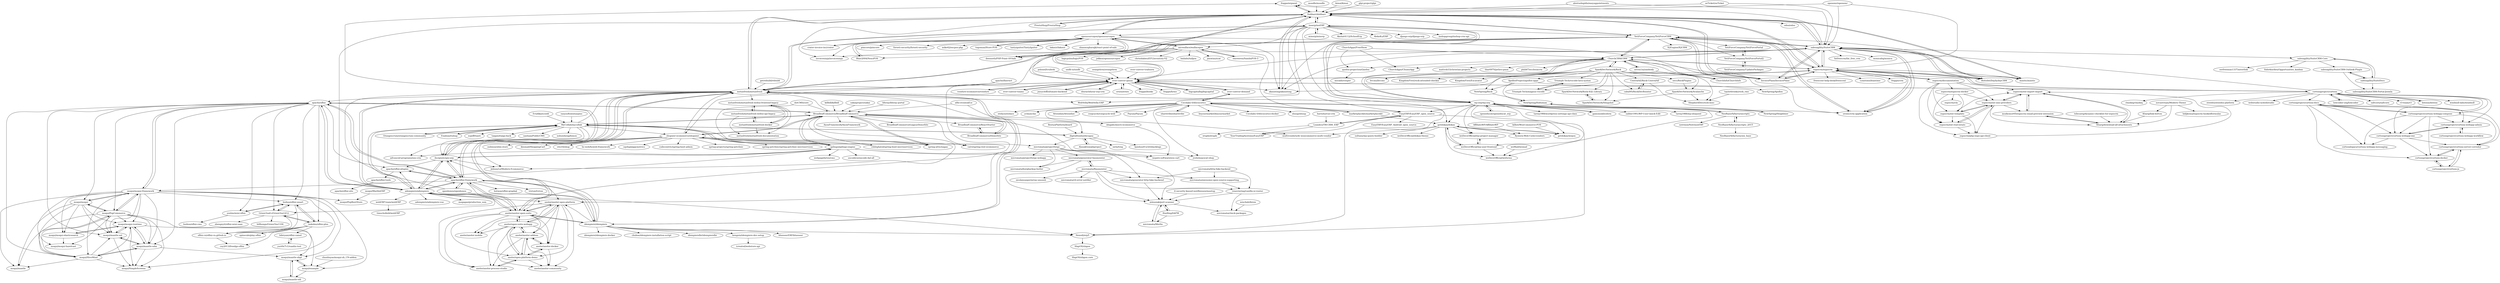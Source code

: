 digraph G {
"frappe/erpnext" -> "Dolibarr/dolibarr" ["e"=1]
"salesagility/SuiteCRM" -> "espocrm/espocrm"
"salesagility/SuiteCRM" -> "Dolibarr/dolibarr"
"salesagility/SuiteCRM" -> "YetiForceCompany/YetiForceCRM"
"salesagility/SuiteCRM" -> "Bottelet/DaybydayCRM" ["e"=1]
"salesagility/SuiteCRM" -> "mautic/mautic" ["e"=1]
"salesagility/SuiteCRM" -> "akaunting/akaunting" ["e"=1]
"salesagility/SuiteCRM" -> "frappe/erpnext" ["e"=1]
"salesagility/SuiteCRM" -> "salesagility/SuiteCRM-Core"
"salesagility/SuiteCRM" -> "fatfreecrm/fat_free_crm" ["e"=1]
"salesagility/SuiteCRM" -> "invoiceninja/invoiceninja" ["e"=1]
"salesagility/SuiteCRM" -> "oroinc/crm-application" ["e"=1]
"salesagility/SuiteCRM" -> "monicahq/monica" ["e"=1]
"salesagility/SuiteCRM" -> "InvoicePlane/InvoicePlane" ["e"=1]
"salesagility/SuiteCRM" -> "ever-co/ever-gauzy"
"salesagility/SuiteCRM" -> "ChurchCRM/CRM"
"easysoft/zentaopms" -> "MyCollab/mycollab" ["e"=1]
"vendure-ecommerce/vendure" -> "ever-co/ever-gauzy" ["e"=1]
"Dolibarr/dolibarr" -> "akaunting/akaunting" ["e"=1]
"Dolibarr/dolibarr" -> "salesagility/SuiteCRM"
"Dolibarr/dolibarr" -> "frappe/erpnext" ["e"=1]
"Dolibarr/dolibarr" -> "metasfresh/metasfresh"
"Dolibarr/dolibarr" -> "YetiForceCompany/YetiForceCRM"
"Dolibarr/dolibarr" -> "espocrm/espocrm"
"Dolibarr/dolibarr" -> "invoiceninja/invoiceninja" ["e"=1]
"Dolibarr/dolibarr" -> "crater-invoice-inc/crater" ["e"=1]
"Dolibarr/dolibarr" -> "InvoicePlane/InvoicePlane" ["e"=1]
"Dolibarr/dolibarr" -> "mautic/mautic" ["e"=1]
"Dolibarr/dolibarr" -> "opensourcepos/opensourcepos"
"Dolibarr/dolibarr" -> "odoo/odoo" ["e"=1]
"Dolibarr/dolibarr" -> "ever-co/ever-gauzy"
"Dolibarr/dolibarr" -> "PrestaShop/PrestaShop" ["e"=1]
"Dolibarr/dolibarr" -> "inoerp/inoERP"
"cortezaproject/corteza" -> "cortezaproject/corteza-docs"
"cortezaproject/corteza" -> "ever-co/ever-gauzy"
"cortezaproject/corteza" -> "cortezaproject/corteza-webapp-compose"
"cortezaproject/corteza" -> "lowcoder-org/lowcoder" ["e"=1]
"cortezaproject/corteza" -> "espocrm/espocrm"
"cortezaproject/corteza" -> "saltcorn/saltcorn" ["e"=1]
"cortezaproject/corteza" -> "r3-team/r3" ["e"=1]
"cortezaproject/corteza" -> "dotenx/dotenx" ["e"=1]
"cortezaproject/corteza" -> "cortezaproject/corteza-webapp-admin"
"cortezaproject/corteza" -> "cortezaproject/corteza-webapp-one"
"cortezaproject/corteza" -> "windmill-labs/windmill" ["e"=1]
"cortezaproject/corteza" -> "salesagility/SuiteCRM"
"cortezaproject/corteza" -> "chaskiq/chaskiq" ["e"=1]
"cortezaproject/corteza" -> "steedos/steedos-platform" ["e"=1]
"cortezaproject/corteza" -> "webstudio-is/webstudio" ["e"=1]
"mautic/mautic" -> "salesagility/SuiteCRM" ["e"=1]
"mautic/mautic" -> "Dolibarr/dolibarr" ["e"=1]
"ever-co/ever-gauzy" -> "ever-co/ever-demand" ["e"=1]
"ever-co/ever-gauzy" -> "ever-co/ever-teams" ["e"=1]
"ever-co/ever-gauzy" -> "metasfresh/metasfresh"
"ever-co/ever-gauzy" -> "juicycleff/ultimate-backend" ["e"=1]
"ever-co/ever-gauzy" -> "idurar/idurar-erp-crm" ["e"=1]
"ever-co/ever-gauzy" -> "YetiForceCompany/YetiForceCRM"
"ever-co/ever-gauzy" -> "akaunting/akaunting" ["e"=1]
"ever-co/ever-gauzy" -> "erxes/erxes" ["e"=1]
"ever-co/ever-gauzy" -> "cortezaproject/corteza"
"ever-co/ever-gauzy" -> "vendure-ecommerce/vendure" ["e"=1]
"ever-co/ever-gauzy" -> "Dolibarr/dolibarr"
"ever-co/ever-gauzy" -> "frappe/books" ["e"=1]
"ever-co/ever-gauzy" -> "frappe/hrms" ["e"=1]
"ever-co/ever-gauzy" -> "bigcapitalhq/bigcapital" ["e"=1]
"ever-co/ever-gauzy" -> "espocrm/espocrm"
"opensourcepos/opensourcepos" -> "micwallace/wallacepos"
"opensourcepos/opensourcepos" -> "Blair2004/NexoPOS" ["e"=1]
"opensourcepos/opensourcepos" -> "tngoman/Store-POS" ["e"=1]
"opensourcepos/opensourcepos" -> "akaunting/akaunting" ["e"=1]
"opensourcepos/opensourcepos" -> "deenseth/PHP-Point-Of-Sale" ["e"=1]
"opensourcepos/opensourcepos" -> "Dolibarr/dolibarr"
"opensourcepos/opensourcepos" -> "tastyigniter/TastyIgniter" ["e"=1]
"opensourcepos/opensourcepos" -> "lakasir/lakasir" ["e"=1]
"opensourcepos/opensourcepos" -> "shanmugharajk/react-point-of-sale" ["e"=1]
"opensourcepos/opensourcepos" -> "InvoicePlane/InvoicePlane" ["e"=1]
"opensourcepos/opensourcepos" -> "pimcore/pimcore" ["e"=1]
"opensourcepos/opensourcepos" -> "invoiceninja/invoiceninja" ["e"=1]
"opensourcepos/opensourcepos" -> "crater-invoice-inc/crater" ["e"=1]
"opensourcepos/opensourcepos" -> "forseti-security/forseti-security" ["e"=1]
"opensourcepos/opensourcepos" -> "mike42/escpos-php" ["e"=1]
"Triumph-Tech/vscode-lava-syntax" -> "Triumph-Tech/magnus-vscode"
"SparkDevNetwork/Rock" -> "SparkDevNetwork/Rock-SQL-Library"
"SparkDevNetwork/Rock" -> "SparkDevNetwork/Slingshot"
"SparkDevNetwork/Rock" -> "NewSpring/Rock"
"SparkDevNetwork/Rock" -> "CentralAZ/Rock-CentralAZ"
"SparkDevNetwork/Rock" -> "SparkDevNetwork/Avalanche"
"SparkDevNetwork/Rock" -> "cabal95/RockDevBooster"
"SparkDevNetwork/Rock" -> "secc/RockPlugins"
"SparkDevNetwork/Rock" -> "ShepherdDev/rock-misc"
"SparkDevNetwork/Rock" -> "ChurchCRM/CRM"
"SparkDevNetwork/Rock" -> "KingdomFirst/Excavator"
"SparkDevNetwork/Rock" -> "bvcms/bvcms"
"SparkDevNetwork/Rock" -> "KingdomFirst/rock-attended-checkin"
"SparkDevNetwork/Rock" -> "Triumph-Tech/magnus-vscode"
"SparkDevNetwork/Rock" -> "Triumph-Tech/vscode-lava-syntax"
"SparkDevNetwork/Rock" -> "ApollosProject/apollos-apps"
"osTicket/osTicket" -> "salesagility/SuiteCRM" ["e"=1]
"osTicket/osTicket" -> "Dolibarr/dolibarr" ["e"=1]
"marketplacekit/marketplacekit" -> "Cocolabs-SAS/cocorico" ["e"=1]
"marketplacekit/marketplacekit" -> "getdokan/dokan" ["e"=1]
"oroinc/crm-application" -> "espocrm/espocrm" ["e"=1]
"oroinc/crm-application" -> "YetiForceCompany/YetiForceCRM" ["e"=1]
"oroinc/crm-application" -> "salesagility/SuiteCRM" ["e"=1]
"ever-co/ever-demand" -> "ever-co/ever-gauzy" ["e"=1]
"ever-co/ever-demand" -> "Cocolabs-SAS/cocorico" ["e"=1]
"Nexedi/erp5" -> "SlapOS/slapos"
"inoerp/inoERP" -> "wp-erp/wp-erp"
"inoerp/inoERP" -> "mixerp/mixerp" ["e"=1]
"inoerp/inoERP" -> "EasyERP/EasyERP_open_source"
"inoerp/inoERP" -> "Dolibarr/dolibarr"
"inoerp/inoERP" -> "metasfresh/metasfresh"
"inoerp/inoERP" -> "Nexedi/erp5"
"inoerp/inoERP" -> "WebVella/WebVella-ERP" ["e"=1]
"inoerp/inoERP" -> "micwallace/wallacepos"
"inoerp/inoERP" -> "Akshat4112/SchoolErp" ["e"=1]
"inoerp/inoERP" -> "deenseth/PHP-Point-Of-Sale" ["e"=1]
"inoerp/inoERP" -> "AleksKu/ERP"
"inoerp/inoERP" -> "django-erp/django-erp" ["e"=1]
"inoerp/inoERP" -> "YetiForceCompany/YetiForceCRM"
"inoerp/inoERP" -> "opensourcepos/opensourcepos"
"inoerp/inoERP" -> "inshopgroup/inshop-crm-api" ["e"=1]
"MyCollab/mycollab" -> "Orangescrum/orangescrum-community" ["e"=1]
"MyCollab/mycollab" -> "qalingo/qalingo-engine"
"MyCollab/mycollab" -> "digitalfondue/lavagna"
"MyCollab/mycollab" -> "Enalean/tuleap" ["e"=1]
"MyCollab/mycollab" -> "BroadleafCommerce/BroadleafCommerce"
"MyCollab/mycollab" -> "micromata/projectforge"
"MyCollab/mycollab" -> "metasfresh/metasfresh"
"MyCollab/mycollab" -> "xujeff/tianti" ["e"=1]
"MyCollab/mycollab" -> "taigaio/taiga-back" ["e"=1]
"MyCollab/mycollab" -> "adempiere/adempiere"
"MyCollab/mycollab" -> "shopizer-ecommerce/shopizer"
"MyCollab/mycollab" -> "ilscipio/scipio-erp"
"MyCollab/mycollab" -> "sanluan/PublicCMS" ["e"=1]
"MyCollab/mycollab" -> "xuhuisheng/lemon" ["e"=1]
"MyCollab/mycollab" -> "advanced-programs/sns-crm"
"getrebuild/rebuild" -> "metasfresh/metasfresh" ["e"=1]
"ever-co/ever-traduora" -> "ever-co/ever-gauzy" ["e"=1]
"kilbot/WooCommerce-POS" -> "getdokan/wepos" ["e"=1]
"lfuelling/lrkFM" -> "mlesniak/port-scanner"
"lfuelling/lrkFM" -> "micromata/Merlin"
"idempiere/idempiere" -> "adempiere/adempiere"
"idempiere/idempiere" -> "metasfresh/metasfresh"
"idempiere/idempiere" -> "apache/ofbiz-framework"
"idempiere/idempiere" -> "Nexedi/erp5"
"idempiere/idempiere" -> "idempiere/idempiere-docker"
"idempiere/idempiere" -> "hengsin/idempiere-dev-setup"
"idempiere/idempiere" -> "axelor/axelor-open-suite"
"idempiere/idempiere" -> "chuboe/idempiere-installation-script"
"idempiere/idempiere" -> "idempierelbr/idempierelbr"
"idempiere/idempiere" -> "axelor/axelor-open-platform"
"idempiere/idempiere" -> "ilscipio/scipio-erp"
"idempiere/idempiere" -> "blueseerERP/blueseer"
"mixerp/mixerp" -> "inoerp/inoERP" ["e"=1]
"Alanaktion/phproject" -> "digitalfondue/lavagna" ["e"=1]
"axelor/axelor-addons" -> "axelor/axelor-docker"
"axelor/axelor-addons" -> "axelor/axelor-process-studio"
"axelor/axelor-addons" -> "axelor/open-platform-demo"
"axelor/axelor-addons" -> "axelor/axelor-community"
"axelor/axelor-addons" -> "axelor/open-suite-webapp"
"micromata/awesome-open-source-supporting" -> "reneviering/vanilla-ui-router"
"webERP-team/webERP" -> "timschofield/webERP"
"seven1m/onebody" -> "ChurchCRM/CRM" ["e"=1]
"seven1m/onebody" -> "ChurchInfo/ChurchInfo" ["e"=1]
"getdokan/wepos" -> "getdokan/dokan"
"cortezaproject/corteza-server-corredor" -> "cortezaproject/corteza-docker"
"cortezaproject/corteza-server-corredor" -> "cortezaproject/corteza-js"
"cortezaproject/corteza-docs" -> "cortezaproject/corteza-webapp-one"
"cortezaproject/corteza-docs" -> "cortezaproject/corteza-webapp-compose"
"cortezaproject/corteza-docs" -> "cortezaproject/corteza-webapp-admin"
"cortezaproject/corteza-docs" -> "cortezalegacy/corteza-webapp-messaging"
"cortezaproject/corteza-docs" -> "cortezaproject/corteza-server-corredor"
"cortezaproject/corteza-docs" -> "cortezaproject/corteza-docker"
"BroadleafCommerce/ReactStarter" -> "BroadleafCommerce/DemoSite"
"cortezaproject/corteza-webapp-compose" -> "cortezaproject/corteza-docker"
"cortezaproject/corteza-webapp-compose" -> "cortezaproject/corteza-webapp-one"
"cortezaproject/corteza-webapp-compose" -> "cortezaproject/corteza-docs"
"cortezaproject/corteza-webapp-compose" -> "cortezaproject/corteza-webapp-admin"
"cortezaproject/corteza-webapp-compose" -> "cortezalegacy/corteza-webapp-messaging"
"cortezaproject/corteza-webapp-compose" -> "cortezaproject/corteza-server-corredor"
"AffiliateWP/AffiliateWP" -> "Rymera-Web-Co/wcvendors" ["e"=1]
"ApollosProject/apollos-apps" -> "NewSpring/Holtzman"
"ApollosProject/apollos-apps" -> "NewSpring/Rock"
"ApollosProject/apollos-apps" -> "NewSpring/Apollos"
"salesagility/SuiteCRM-Outlook-Plugin" -> "salesagility/SuiteCRM-Portal-Joomla"
"salesagility/SuiteCRM-Outlook-Plugin" -> "salesagility/SuiteDocs"
"salesagility/SuiteDocs" -> "salesagility/SuiteCRM-Core"
"salesagility/SuiteDocs" -> "salesagility/SuiteCRM-Portal-Joomla"
"salesagility/SuiteDocs" -> "salesagility/SuiteCRM-Outlook-Plugin"
"quelea-projection/Quelea" -> "micahlt/vesper" ["e"=1]
"moqui/moqui" -> "moqui/mantle"
"moqui/moqui" -> "moqui/PopCommerce"
"moqui/moqui" -> "moqui/moqui-runtime"
"moqui/moqui" -> "moqui/HiveMind"
"moqui/moqui" -> "moqui/mantle-usl"
"moqui/moqui" -> "moqui/moqui-elasticsearch"
"moqui/moqui" -> "moqui/moqui-framework"
"secc/RockPlugins" -> "SparkDevNetwork/Avalanche"
"mlesniak/port-scanner" -> "micromata/Merlin"
"mlesniak/port-scanner" -> "micromata/check-packages"
"mlesniak/port-scanner" -> "lfuelling/lrkFM"
"SlapOS/slapos" -> "SlapOS/slapos.core"
"axelor/axelor-docker" -> "axelor/axelor-addons"
"axelor/axelor-docker" -> "axelor/open-platform-demo"
"axelor/axelor-docker" -> "axelor/axelor-community"
"yeshm/mini-ofbiz" -> "huihoo/ofbiz-cms"
"yeshm/mini-ofbiz" -> "huihoo/ofbiz-smart"
"weMail/wemail" -> "weDevsOfficial/weforms"
"mischah/ibrew" -> "micromata/check-packages"
"SparkDevNetwork/Avalanche" -> "ShepherdDev/rock-misc"
"SparkDevNetwork/Avalanche" -> "SparkDevNetwork/Slingshot"
"cabal95/RockDevBooster" -> "CentralAZ/Rock-CentralAZ"
"cortezaproject/corteza-webapp-one" -> "cortezalegacy/corteza-webapp-messaging"
"cortezaproject/corteza-webapp-one" -> "cortezaproject/corteza-docker"
"cortezaproject/corteza-webapp-one" -> "cortezaproject/corteza-webapp-admin"
"cortezaproject/corteza-webapp-one" -> "cortezaproject/corteza-server-corredor"
"micromata/Merlin" -> "mlesniak/port-scanner"
"cortezaproject/corteza-webapp-admin" -> "cortezaproject/corteza-webapp-workflow"
"cortezaproject/corteza-webapp-admin" -> "cortezaproject/corteza-webapp-one"
"polonel/trudesk" -> "ever-co/ever-gauzy" ["e"=1]
"alfio-event/alf.io" -> "BroadleafCommerce/BroadleafCommerce" ["e"=1]
"alfio-event/alf.io" -> "digitalfondue/lavagna" ["e"=1]
"Blair2004/NexoPOS" -> "opensourcepos/opensourcepos" ["e"=1]
"juicycleff/ultimate-backend" -> "ever-co/ever-gauzy" ["e"=1]
"espocrm/espocrm" -> "salesagility/SuiteCRM"
"espocrm/espocrm" -> "espocrm/documentation"
"espocrm/espocrm" -> "YetiForceCompany/YetiForceCRM"
"espocrm/espocrm" -> "Dolibarr/dolibarr"
"espocrm/espocrm" -> "oroinc/crm-application" ["e"=1]
"espocrm/espocrm" -> "Bottelet/DaybydayCRM" ["e"=1]
"espocrm/espocrm" -> "mautic/mautic" ["e"=1]
"espocrm/espocrm" -> "ever-co/ever-gauzy"
"espocrm/espocrm" -> "ChurchCRM/CRM"
"espocrm/espocrm" -> "akaunting/akaunting" ["e"=1]
"espocrm/espocrm" -> "cortezaproject/corteza"
"espocrm/espocrm" -> "InvoicePlane/InvoicePlane" ["e"=1]
"espocrm/espocrm" -> "Leantime/leantime" ["e"=1]
"espocrm/espocrm" -> "frappe/crm" ["e"=1]
"espocrm/espocrm" -> "freescout-help-desk/freescout" ["e"=1]
"axelor/axelor-open-suite" -> "axelor/axelor-open-platform"
"axelor/axelor-open-suite" -> "axelor/open-suite-webapp"
"axelor/axelor-open-suite" -> "axelor/open-platform-demo"
"axelor/axelor-open-suite" -> "metasfresh/metasfresh"
"axelor/axelor-open-suite" -> "axelor/axelor-addons"
"axelor/axelor-open-suite" -> "adempiere/adempiere"
"axelor/axelor-open-suite" -> "axelor/axelor-docker"
"axelor/axelor-open-suite" -> "apache/ofbiz-framework"
"axelor/axelor-open-suite" -> "axelor/axelor-process-studio"
"axelor/axelor-open-suite" -> "idempiere/idempiere"
"axelor/axelor-open-suite" -> "axelor/axelor-mobile"
"alextselegidis/easyappointments" -> "Dolibarr/dolibarr" ["e"=1]
"alextselegidis/easyappointments" -> "salesagility/SuiteCRM" ["e"=1]
"digitalfondue/lavagna" -> "MyCollab/mycollab"
"digitalfondue/lavagna" -> "Alanaktion/phproject" ["e"=1]
"digitalfondue/lavagna" -> "nirix/traq"
"digitalfondue/lavagna" -> "micromata/projectforge"
"digitalfondue/lavagna" -> "kaishuu0123/rebacklogs"
"BroadleafCommerce/BroadleafCommerce" -> "shopizer-ecommerce/shopizer"
"BroadleafCommerce/BroadleafCommerce" -> "BroadleafCommerce/DemoSite"
"BroadleafCommerce/BroadleafCommerce" -> "BroadleafCommerce/LegacyDemoSite"
"BroadleafCommerce/BroadleafCommerce" -> "qalingo/qalingo-engine"
"BroadleafCommerce/BroadleafCommerce" -> "spring-attic/sagan" ["e"=1]
"BroadleafCommerce/BroadleafCommerce" -> "idugalic/micro-ecommerce" ["e"=1]
"BroadleafCommerce/BroadleafCommerce" -> "apache/ofbiz"
"BroadleafCommerce/BroadleafCommerce" -> "BroadleafCommerce/ReactStarter"
"BroadleafCommerce/BroadleafCommerce" -> "JohnnyLe/Modern-Ecommerce" ["e"=1]
"BroadleafCommerce/BroadleafCommerce" -> "MyCollab/mycollab"
"BroadleafCommerce/BroadleafCommerce" -> "vatri/spring-rest-ecommerce" ["e"=1]
"BroadleafCommerce/BroadleafCommerce" -> "rohitghatol/spring-boot-microservices" ["e"=1]
"BroadleafCommerce/BroadleafCommerce" -> "inspire-software/yes-cart"
"BroadleafCommerce/BroadleafCommerce" -> "metasfresh/metasfresh"
"BroadleafCommerce/BroadleafCommerce" -> "AxonFramework/AxonFramework" ["e"=1]
"InvoicePlane/InvoicePlane" -> "Dolibarr/dolibarr" ["e"=1]
"InvoicePlane/InvoicePlane" -> "salesagility/SuiteCRM" ["e"=1]
"InvoicePlane/InvoicePlane" -> "espocrm/espocrm" ["e"=1]
"InvoicePlane/InvoicePlane" -> "YetiForceCompany/YetiForceCRM" ["e"=1]
"sakaiproject/sakai" -> "BroadleafCommerce/BroadleafCommerce" ["e"=1]
"adempiere/adempiere" -> "metasfresh/metasfresh"
"adempiere/adempiere" -> "idempiere/idempiere"
"adempiere/adempiere" -> "apache/ofbiz-framework"
"adempiere/adempiere" -> "apache/ofbiz"
"adempiere/adempiere" -> "axelor/axelor-open-suite"
"adempiere/adempiere" -> "adempiere/adempiere-vue"
"adempiere/adempiere" -> "ilscipio/scipio-erp"
"adempiere/adempiere" -> "axelor/axelor-open-platform"
"adempiere/adempiere" -> "Dolibarr/dolibarr"
"adempiere/adempiere" -> "qalingo/qalingo-engine"
"adempiere/adempiere" -> "apache/ofbiz-plugins"
"adempiere/adempiere" -> "megagao/production_ssm" ["e"=1]
"adempiere/adempiere" -> "MyCollab/mycollab"
"adempiere/adempiere" -> "webERP-team/webERP"
"adempiere/adempiere" -> "Nexedi/erp5"
"Orangescrum/orangescrum-community" -> "MyCollab/mycollab" ["e"=1]
"tngoman/Store-POS" -> "opensourcepos/opensourcepos" ["e"=1]
"apache/ofbiz" -> "apache/ofbiz-framework"
"apache/ofbiz" -> "moqui/moqui-framework"
"apache/ofbiz" -> "GreenTeaEc/GreenTea1412"
"apache/ofbiz" -> "apache/ofbiz-plugins"
"apache/ofbiz" -> "adempiere/adempiere"
"apache/ofbiz" -> "bobolau/ofbiz-plus"
"apache/ofbiz" -> "moqui/moqui"
"apache/ofbiz" -> "huihoo/ofbiz-smart"
"apache/ofbiz" -> "ilscipio/scipio-erp"
"apache/ofbiz" -> "BroadleafCommerce/BroadleafCommerce"
"apache/ofbiz" -> "yeshm/mini-ofbiz"
"apache/ofbiz" -> "moqui/PopCommerce"
"apache/ofbiz" -> "moqui/mantle-usl"
"apache/ofbiz" -> "moqui/HiveMind"
"apache/ofbiz" -> "moqui/mantle-udm"
"emreeren/SambaPOS-3" -> "micwallace/wallacepos" ["e"=1]
"espocrm/espocrm-docker" -> "espocrm/ext-real-estate"
"espocrm/espocrm-docker" -> "espocrm/cla"
"espocrm/espocrm-docker" -> "espocrm/ext-sms-providers"
"espocrm/espocrm-docker" -> "espocrm/ext-template"
"espocrm/ext-real-estate" -> "espocrm/ext-sms-providers"
"espocrm/ext-real-estate" -> "espocrm/php-espo-api-client"
"espocrm/ext-template" -> "espocrm/ext-sms-providers"
"espocrm/ext-template" -> "espocrm/ext-export-import"
"espocrm/ext-template" -> "espocrm/php-espo-api-client"
"espocrm/ext-template" -> "espocrm/ext-real-estate"
"moqui/PopCommerce" -> "moqui/HiveMind"
"moqui/PopCommerce" -> "moqui/moqui-runtime"
"moqui/PopCommerce" -> "moqui/SimpleScreens"
"moqui/PopCommerce" -> "moqui/mantle-usl"
"moqui/PopCommerce" -> "moqui/mantle-udm"
"moqui/PopCommerce" -> "moqui/mantle"
"moqui/PopCommerce" -> "moqui/moqui"
"moqui/PopCommerce" -> "moqui/mantle-ubpl"
"moqui/PopCommerce" -> "moqui/moqui-hazelcast"
"moqui/PopCommerce" -> "moqui/moqui-framework"
"YetiForceCompany/YetiForceCRM" -> "salesagility/SuiteCRM"
"YetiForceCompany/YetiForceCRM" -> "espocrm/espocrm"
"YetiForceCompany/YetiForceCRM" -> "Dolibarr/dolibarr"
"YetiForceCompany/YetiForceCRM" -> "Bottelet/DaybydayCRM" ["e"=1]
"YetiForceCompany/YetiForceCRM" -> "ever-co/ever-gauzy"
"YetiForceCompany/YetiForceCRM" -> "metasfresh/metasfresh"
"YetiForceCompany/YetiForceCRM" -> "oroinc/crm-application" ["e"=1]
"YetiForceCompany/YetiForceCRM" -> "YetiForceCompany/YetiForcePortal"
"YetiForceCompany/YetiForceCRM" -> "YetiForceCompany/YetiForcePortal2"
"YetiForceCompany/YetiForceCRM" -> "InvoicePlane/InvoicePlane" ["e"=1]
"YetiForceCompany/YetiForceCRM" -> "akaunting/akaunting" ["e"=1]
"YetiForceCompany/YetiForceCRM" -> "wp-erp/wp-erp"
"YetiForceCompany/YetiForceCRM" -> "ChurchCRM/CRM"
"YetiForceCompany/YetiForceCRM" -> "X2Engine/X2CRM" ["e"=1]
"YetiForceCompany/YetiForceCRM" -> "axelor/axelor-open-suite"
"wp-erp/wp-erp" -> "weDevsOfficial/wp-project-manager"
"wp-erp/wp-erp" -> "inoerp/inoERP"
"wp-erp/wp-erp" -> "openeducat/openeducat_erp" ["e"=1]
"wp-erp/wp-erp" -> "getdokan/dokan"
"wp-erp/wp-erp" -> "sabbir1991/WP-User-Quick-Edit"
"wp-erp/wp-erp" -> "weDevsOfficial/weforms"
"wp-erp/wp-erp" -> "getdokan/wepos"
"wp-erp/wp-erp" -> "weDevsOfficial/wp-user-frontend"
"wp-erp/wp-erp" -> "tareq1988/wordpress-settings-api-class" ["e"=1]
"wp-erp/wp-erp" -> "gamonoid/icehrm" ["e"=1]
"wp-erp/wp-erp" -> "NeoRazorX/facturascripts"
"wp-erp/wp-erp" -> "metasfresh/metasfresh"
"wp-erp/wp-erp" -> "tareq1988/wp-eloquent" ["e"=1]
"wp-erp/wp-erp" -> "ChurchCRM/CRM"
"wp-erp/wp-erp" -> "EasyERP/EasyERP_open_source"
"axelor/open-suite-webapp" -> "axelor/axelor-open-platform"
"axelor/open-suite-webapp" -> "axelor/open-platform-demo"
"axelor/open-suite-webapp" -> "axelor/axelor-addons"
"axelor/open-suite-webapp" -> "axelor/axelor-open-suite"
"axelor/open-suite-webapp" -> "axelor/axelor-docker"
"axelor/open-suite-webapp" -> "axelor/axelor-process-studio"
"axelor/open-suite-webapp" -> "axelor/axelor-mobile"
"axelor/open-suite-webapp" -> "axelor/axelor-community"
"micromata/generator-baumeister" -> "micromata/Baumeister"
"micromata/generator-baumeister" -> "mlesniak/port-scanner"
"micromata/generator-baumeister" -> "micromata/borgbackup-butler"
"NeoRazorX/facturascripts_2015" -> "NeoRazorX/facturascripts"
"NeoRazorX/facturascripts_2015" -> "NeoRazorX/facturacion_base"
"micromata/Baumeister" -> "micromata/generator-baumeister"
"micromata/Baumeister" -> "reneviering/vanilla-ui-router"
"micromata/Baumeister" -> "micromata/cli-error-notifier"
"micromata/Baumeister" -> "micromata/awesome-open-source-supporting"
"micromata/Baumeister" -> "nicolaisueper/array-smoosh"
"micromata/Baumeister" -> "micromata/generator-http-fake-backend"
"micromata/Baumeister" -> "mlesniak/port-scanner"
"YetiForceCompany/UpdatePackages" -> "YetiForceCompany/YetiForcePortal2"
"apache/ofbiz-tools" -> "apache/ofbiz-site"
"YetiForceCompany/YetiForcePortal" -> "YetiForceCompany/YetiForcePortal2"
"cortezaproject/corteza-docker" -> "cortezaproject/corteza-server-corredor"
"cortezaproject/corteza-docker" -> "cortezaproject/corteza-js"
"SparkDevNetwork/Rock-SQL-Library" -> "SparkDevNetwork/Slingshot"
"telecastg/dynamic-checklist-for-espocrm" -> "Kharg/download-all-attachments"
"hengsin/idempiere-dev-setup" -> "icreated/webstore-api"
"cortezaproject/corteza-js" -> "cortezaproject/corteza-server-corredor"
"cortezaproject/corteza-js" -> "cortezaproject/corteza-docker"
"idurar/idurar-erp-crm" -> "ever-co/ever-gauzy" ["e"=1]
"liferay/liferay-portal" -> "BroadleafCommerce/BroadleafCommerce" ["e"=1]
"dotCMS/core" -> "BroadleafCommerce/BroadleafCommerce" ["e"=1]
"dotCMS/core" -> "qalingo/qalingo-engine" ["e"=1]
"glpi-project/glpi" -> "Dolibarr/dolibarr" ["e"=1]
"RestyaPlatform/board" -> "digitalfondue/lavagna" ["e"=1]
"ChurchCRM/CRM" -> "ChurchInfo/ChurchInfo"
"ChurchCRM/CRM" -> "SparkDevNetwork/Rock"
"ChurchCRM/CRM" -> "phili67/ecclesiacrm"
"ChurchCRM/CRM" -> "seven1m/onebody" ["e"=1]
"ChurchCRM/CRM" -> "espocrm/espocrm"
"ChurchCRM/CRM" -> "ChurchApps/ChumsApp"
"ChurchCRM/CRM" -> "wp-erp/wp-erp"
"ChurchCRM/CRM" -> "salesagility/SuiteCRM"
"ChurchCRM/CRM" -> "quelea-projection/Quelea"
"ChurchCRM/CRM" -> "YetiForceCompany/YetiForceCRM"
"ChurchCRM/CRM" -> "mattrob33/christian-projects" ["e"=1]
"ChurchCRM/CRM" -> "Bottelet/DaybydayCRM" ["e"=1]
"ChurchCRM/CRM" -> "bvcms/bvcms"
"ChurchCRM/CRM" -> "tbar0970/jethro-pmm"
"ChurchCRM/CRM" -> "oroinc/crm-application" ["e"=1]
"micwallace/wallacepos" -> "opensourcepos/opensourcepos"
"micwallace/wallacepos" -> "emreeren/SambaPOS-3" ["e"=1]
"micwallace/wallacepos" -> "logicpulse/logicPOS" ["e"=1]
"micwallace/wallacepos" -> "jekkos/opensourcepos"
"micwallace/wallacepos" -> "chrisidakwo/EFLInventory-V2" ["e"=1]
"micwallace/wallacepos" -> "bailabs/tailpos" ["e"=1]
"micwallace/wallacepos" -> "deenseth/PHP-Point-Of-Sale" ["e"=1]
"micwallace/wallacepos" -> "Blair2004/NexoPOS" ["e"=1]
"micwallace/wallacepos" -> "jimwins/scat"
"micwallace/wallacepos" -> "EasyERP/EasyERP_open_source"
"espocrm/documentation" -> "espocrm/ext-template"
"espocrm/documentation" -> "espocrm/espocrm-docker"
"espocrm/documentation" -> "espocrm/ext-export-import"
"espocrm/documentation" -> "espocrm/ext-real-estate"
"espocrm/documentation" -> "espocrm/ext-sms-providers"
"espocrm/documentation" -> "espocrm/espocrm"
"espocrm/documentation" -> "espocrm/php-espo-api-client"
"GreenTeaEc/GreenTea1412" -> "bobolau/ofbiz-plus"
"GreenTeaEc/GreenTea1412" -> "zhengxyit/ofbiz-mini-saas" ["e"=1]
"GreenTeaEc/GreenTea1412" -> "ofbiz-cn/ofbiz-cn.github.io"
"GreenTeaEc/GreenTea1412" -> "billhongs/GreenTea1104"
"GreenTeaEc/GreenTea1412" -> "huihoo/ofbiz-smart"
"ChurchApps/FreeShow" -> "ChurchApps/ChumsApp" ["e"=1]
"ChurchApps/FreeShow" -> "quelea-projection/Quelea" ["e"=1]
"ChurchApps/FreeShow" -> "ChurchCRM/CRM" ["e"=1]
"salesagility/SuiteCRM-Core" -> "salesagility/SuiteDocs"
"salesagility/SuiteCRM-Core" -> "salesagility/SuiteCRM-Outlook-Plugin"
"salesagility/SuiteCRM-Core" -> "SidorkinAlex/Opportunities_kanban"
"salesagility/SuiteCRM-Core" -> "serfreeman1337/asterlink"
"YetiForceCompany/YetiForcePortal2" -> "YetiForceCompany/YetiForcePortal"
"YetiForceCompany/YetiForcePortal2" -> "YetiForceCompany/UpdatePackages"
"weDevsOfficial/wp-user-frontend" -> "weDevsOfficial/weforms"
"weDevsOfficial/wp-user-frontend" -> "weDevsOfficial/wp-project-manager"
"weDevsOfficial/wp-user-frontend" -> "getdokan/dokan"
"huihoo/ofbiz-smart" -> "bobolau/ofbiz-plus"
"huihoo/ofbiz-smart" -> "yeshm/mini-ofbiz"
"huihoo/ofbiz-smart" -> "ofbiz-cn/ofbiz-cn.github.io"
"huihoo/ofbiz-smart" -> "GreenTeaEc/GreenTea1412"
"NewSpring/Holtzman" -> "NewSpring/Heighliner"
"ofbiz-cn/ofbiz-cn.github.io" -> "csy2013/freedgo-ofbiz"
"yuri0x7c1/vaadin-test" -> "bibryam/ofbiz-camel"
"moqui/MarbleERP" -> "moqui/PopRestStore"
"cortezaproject/corteza-webapp-workflow" -> "cortezaproject/corteza-webapp-admin"
"Enalean/tuleap" -> "MyCollab/mycollab" ["e"=1]
"sharetribe/sharetribe" -> "Cocolabs-SAS/cocorico" ["e"=1]
"metasfresh/metasfresh" -> "adempiere/adempiere"
"metasfresh/metasfresh" -> "axelor/axelor-open-suite"
"metasfresh/metasfresh" -> "idempiere/idempiere"
"metasfresh/metasfresh" -> "apache/ofbiz-framework"
"metasfresh/metasfresh" -> "ever-co/ever-gauzy"
"metasfresh/metasfresh" -> "ilscipio/scipio-erp"
"metasfresh/metasfresh" -> "Dolibarr/dolibarr"
"metasfresh/metasfresh" -> "axelor/axelor-open-platform"
"metasfresh/metasfresh" -> "YetiForceCompany/YetiForceCRM"
"metasfresh/metasfresh" -> "inoerp/inoERP"
"metasfresh/metasfresh" -> "WebVella/WebVella-ERP" ["e"=1]
"metasfresh/metasfresh" -> "frappe/erpnext" ["e"=1]
"metasfresh/metasfresh" -> "metasfresh/metasfresh-webui-frontend-legacy"
"metasfresh/metasfresh" -> "apache/ofbiz"
"metasfresh/metasfresh" -> "wp-erp/wp-erp"
"bigcapitalhq/bigcapital" -> "ever-co/ever-gauzy" ["e"=1]
"moodle/moodle" -> "Dolibarr/dolibarr" ["e"=1]
"apache/fineract" -> "metasfresh/metasfresh" ["e"=1]
"apache/fineract" -> "shopizer-ecommerce/shopizer" ["e"=1]
"Bottelet/DaybydayCRM" -> "salesagility/SuiteCRM" ["e"=1]
"dotenx/dotenx" -> "cortezaproject/corteza" ["e"=1]
"espocrm/ext-sms-providers" -> "espocrm/ext-export-import"
"espocrm/ext-sms-providers" -> "espocrm/ext-real-estate"
"espocrm/ext-sms-providers" -> "espocrm/ext-template"
"espocrm/ext-sms-providers" -> "mozkomor05/espocrm-email-preview-extension"
"espocrm/ext-sms-providers" -> "Kharg/download-all-attachments"
"espocrm/ext-sms-providers" -> "espocrm/php-espo-api-client"
"gamonoid/icehrm" -> "wp-erp/wp-erp" ["e"=1]
"bibryam/ofbiz-camel" -> "yuri0x7c1/vaadin-test"
"chunlinyao/moqui-zh_CN-addon" -> "moqui/example"
"CentralAZ/Rock-CentralAZ" -> "cabal95/RockDevBooster"
"CentralAZ/Rock-CentralAZ" -> "ShepherdDev/rock-misc"
"espocrm/ext-export-import" -> "mozkomor05/espocrm-email-preview-extension"
"espocrm/ext-export-import" -> "Kharg/download-all-attachments"
"espocrm/ext-export-import" -> "espocrm/ext-sms-providers"
"Cocolabs-SAS/cocorico" -> "sharetribe/sharetribe" ["e"=1]
"Cocolabs-SAS/cocorico" -> "marketplacekit/marketplacekit" ["e"=1]
"Cocolabs-SAS/cocorico" -> "ever-co/ever-demand" ["e"=1]
"Cocolabs-SAS/cocorico" -> "beyourmarket/beyourmarket" ["e"=1]
"Cocolabs-SAS/cocorico" -> "Cocolabs-SAS/cocorico-docker"
"Cocolabs-SAS/cocorico" -> "shuup/shuup" ["e"=1]
"Cocolabs-SAS/cocorico" -> "stelace/stelace" ["e"=1]
"Cocolabs-SAS/cocorico" -> "yclas/yclas" ["e"=1]
"Cocolabs-SAS/cocorico" -> "multivendorx/dc-woocommerce-multi-vendor"
"Cocolabs-SAS/cocorico" -> "Attendize/Attendize" ["e"=1]
"Cocolabs-SAS/cocorico" -> "coopcycle/coopcycle-web" ["e"=1]
"Cocolabs-SAS/cocorico" -> "getdokan/dokan"
"Cocolabs-SAS/cocorico" -> "jvelo/mayocat-shop"
"Cocolabs-SAS/cocorico" -> "oroinc/crm-application" ["e"=1]
"Cocolabs-SAS/cocorico" -> "Payum/Payum" ["e"=1]
"axelor/axelor-open-platform" -> "axelor/axelor-open-suite"
"axelor/axelor-open-platform" -> "axelor/open-suite-webapp"
"axelor/axelor-open-platform" -> "axelor/open-platform-demo"
"axelor/axelor-open-platform" -> "axelor/axelor-addons"
"axelor/axelor-open-platform" -> "axelor/axelor-docker"
"axelor/axelor-open-platform" -> "axelor/axelor-process-studio"
"axelor/axelor-open-platform" -> "axelor/axelor-mobile"
"axelor/axelor-open-platform" -> "axelor/axelor-community"
"micromata/http-fake-backend" -> "micromata/generator-http-fake-backend"
"micromata/http-fake-backend" -> "reneviering/vanilla-ui-router"
"micromata/http-fake-backend" -> "micromata/awesome-open-source-supporting"
"espocrm/php-espo-api-client" -> "espocrm/ext-export-import"
"moqui/moqui-framework" -> "moqui/moqui-runtime"
"moqui/moqui-framework" -> "moqui/mantle-udm"
"moqui/moqui-framework" -> "moqui/mantle-usl"
"moqui/moqui-framework" -> "moqui/PopCommerce"
"moqui/moqui-framework" -> "moqui/SimpleScreens"
"moqui/moqui-framework" -> "moqui/HiveMind"
"moqui/moqui-framework" -> "moqui/moqui"
"moqui/moqui-framework" -> "moqui/moqui-elasticsearch"
"moqui/moqui-framework" -> "moqui/PopRestStore"
"moqui/moqui-framework" -> "moqui/moqui-hazelcast"
"moqui/moqui-framework" -> "moqui/mantle"
"moqui/moqui-framework" -> "apache/ofbiz"
"moqui/moqui-framework" -> "moqui/example"
"moqui/moqui-framework" -> "moqui/mantle-ubpl"
"moqui/moqui-framework" -> "huihoo/ofbiz-smart"
"axelor/open-platform-demo" -> "axelor/axelor-process-studio"
"axelor/open-platform-demo" -> "axelor/axelor-addons"
"axelor/open-platform-demo" -> "axelor/open-suite-webapp"
"axelor/open-platform-demo" -> "axelor/axelor-docker"
"axelor/open-platform-demo" -> "axelor/axelor-community"
"undb-io/undb" -> "ever-co/ever-gauzy" ["e"=1]
"novastream/Modern-Theme" -> "Kharg/link-button"
"novastream/Modern-Theme" -> "Kharg/download-all-attachments"
"novastream/Modern-Theme" -> "hdijkema/espocrm-hookedformulas"
"weDevsOfficial/wp-project-manager" -> "weDevsOfficial/wp-user-frontend"
"idugalic/micro-ecommerce" -> "inspire-software/yes-cart" ["e"=1]
"ever-co/ever-teams" -> "ever-co/ever-gauzy" ["e"=1]
"NewSpring/Heighliner" -> "NewSpring/Holtzman"
"moqui/mantle-udm" -> "moqui/mantle-usl"
"moqui/mantle-udm" -> "moqui/SimpleScreens"
"moqui/mantle-udm" -> "moqui/moqui-runtime"
"moqui/mantle-udm" -> "moqui/mantle-ubpl"
"moqui/mantle-udm" -> "moqui/HiveMind"
"moqui/moqui-runtime" -> "moqui/mantle-usl"
"moqui/moqui-runtime" -> "moqui/mantle-udm"
"moqui/moqui-runtime" -> "moqui/SimpleScreens"
"moqui/moqui-runtime" -> "moqui/moqui-elasticsearch"
"moqui/moqui-runtime" -> "moqui/example"
"moqui/mantle-usl" -> "moqui/mantle-udm"
"moqui/mantle-usl" -> "moqui/SimpleScreens"
"moqui/mantle-usl" -> "moqui/moqui-runtime"
"moqui/mantle-ubpl" -> "moqui/mantle-edi"
"moqui/mantle-ubpl" -> "moqui/example"
"moqui/example" -> "moqui/mantle-ubpl"
"moqui/example" -> "moqui/mantle-edi"
"Triumph-Tech/magnus-vscode" -> "Triumph-Tech/vscode-lava-syntax"
"micromata/generator-http-fake-backend" -> "mlesniak/port-scanner"
"metasfresh/metasfresh-webui-api-legacy" -> "metasfresh/metasfresh-webui-frontend-legacy"
"metasfresh/metasfresh-webui-api-legacy" -> "metasfresh/metasfresh-documentation"
"metasfresh/metasfresh-webui-api-legacy" -> "metasfresh/metasfresh-docker"
"moqui/mantle-edi" -> "moqui/mantle-ubpl"
"mozkomor05/espocrm-email-preview-extension" -> "espocrm/ext-export-import"
"mozkomor05/espocrm-email-preview-extension" -> "Kharg/download-all-attachments"
"ilscipio/scipio-erp" -> "qalingo/qalingo-engine"
"ilscipio/scipio-erp" -> "apache/ofbiz-framework"
"ilscipio/scipio-erp" -> "metasfresh/metasfresh"
"ilscipio/scipio-erp" -> "adempiere/adempiere"
"ilscipio/scipio-erp" -> "apache/ofbiz"
"ilscipio/scipio-erp" -> "JohnnyLe/Modern-Ecommerce" ["e"=1]
"ilscipio/scipio-erp" -> "apache/ofbiz-plugins"
"PrestaShop/PrestaShop" -> "Dolibarr/dolibarr" ["e"=1]
"openemr/openemr" -> "Dolibarr/dolibarr" ["e"=1]
"openemr/openemr" -> "salesagility/SuiteCRM" ["e"=1]
"openemr/openemr" -> "espocrm/espocrm" ["e"=1]
"killbill/killbill" -> "BroadleafCommerce/BroadleafCommerce" ["e"=1]
"bobolau/ofbiz-plus" -> "huihoo/ofbiz-smart"
"bobolau/ofbiz-plus" -> "GreenTeaEc/GreenTea1412"
"bobolau/ofbiz-plus" -> "csy2013/freedgo-ofbiz"
"bobolau/ofbiz-plus" -> "bibryam/ofbiz-camel"
"bobolau/ofbiz-plus" -> "ofbiz-cn/ofbiz-cn.github.io"
"bobolau/ofbiz-plus" -> "spinscale/play-ofbiz"
"lowcoder-org/lowcoder" -> "cortezaproject/corteza" ["e"=1]
"shopizer-ecommerce/shopizer" -> "BroadleafCommerce/BroadleafCommerce"
"shopizer-ecommerce/shopizer" -> "spring-attic/sagan" ["e"=1]
"shopizer-ecommerce/shopizer" -> "sqshq/piggymetrics" ["e"=1]
"shopizer-ecommerce/shopizer" -> "codecentric/spring-boot-admin" ["e"=1]
"shopizer-ecommerce/shopizer" -> "qalingo/qalingo-engine"
"shopizer-ecommerce/shopizer" -> "spring-projects/spring-petclinic" ["e"=1]
"shopizer-ecommerce/shopizer" -> "spring-petclinic/spring-petclinic-microservices" ["e"=1]
"shopizer-ecommerce/shopizer" -> "metasfresh/metasfresh"
"shopizer-ecommerce/shopizer" -> "rohitghatol/spring-boot-microservices" ["e"=1]
"shopizer-ecommerce/shopizer" -> "xubinux/xbin-store" ["e"=1]
"shopizer-ecommerce/shopizer" -> "ikismail/ShoppingCart" ["e"=1]
"shopizer-ecommerce/shopizer" -> "JohnnyLe/Modern-Ecommerce" ["e"=1]
"shopizer-ecommerce/shopizer" -> "vito16/shop" ["e"=1]
"shopizer-ecommerce/shopizer" -> "vatri/spring-rest-ecommerce" ["e"=1]
"shopizer-ecommerce/shopizer" -> "hs-web/hsweb-framework" ["e"=1]
"moqui/HiveMind" -> "moqui/PopCommerce"
"moqui/HiveMind" -> "moqui/SimpleScreens"
"moqui/HiveMind" -> "moqui/mantle"
"moqui/HiveMind" -> "moqui/mantle-usl"
"moqui/HiveMind" -> "moqui/moqui-runtime"
"moqui/HiveMind" -> "moqui/mantle-udm"
"openboxes/openboxes" -> "apache/ofbiz-framework" ["e"=1]
"openboxes/openboxes" -> "metasfresh/metasfresh" ["e"=1]
"openboxes/openboxes" -> "axelor/axelor-open-suite" ["e"=1]
"Kharg/download-all-attachments" -> "mozkomor05/espocrm-email-preview-extension"
"Kharg/download-all-attachments" -> "espocrm/ext-export-import"
"qalingo/qalingo-engine" -> "ilscipio/scipio-erp"
"qalingo/qalingo-engine" -> "webpagebytes/cms"
"qalingo/qalingo-engine" -> "jvelo/mayocat-shop"
"qalingo/qalingo-engine" -> "inspire-software/yes-cart"
"qalingo/qalingo-engine" -> "uncodecn/uncode-dal-all" ["e"=1]
"qalingo/qalingo-engine" -> "BroadleafCommerce/BroadleafCommerce"
"qalingo/qalingo-engine" -> "advanced-programs/sns-crm"
"qalingo/qalingo-engine" -> "MyCollab/mycollab"
"Leandco/TM-CRM_ERP" -> "EasyERP/EasyERP_open_source"
"Leandco/TM-CRM_ERP" -> "xtuple/xtuple" ["e"=1]
"Leandco/TM-CRM_ERP" -> "YourTradingSystems/EasyERP"
"metasfresh/metasfresh-webui-frontend-legacy" -> "metasfresh/metasfresh-webui-api-legacy"
"metasfresh/metasfresh-webui-frontend-legacy" -> "metasfresh/metasfresh-documentation"
"metasfresh/metasfresh-webui-frontend-legacy" -> "metasfresh/metasfresh-docker"
"micromata/projectforge" -> "micromata/projectforge-webapp"
"micromata/projectforge" -> "micromata/borgbackup-butler"
"micromata/projectforge" -> "micromata/generator-http-fake-backend"
"micromata/projectforge" -> "micromata/generator-baumeister"
"micromata/projectforge" -> "mlesniak/port-scanner"
"axelor/axelor-process-studio" -> "axelor/open-platform-demo"
"it-security-kassel-nordhessen/meetup" -> "mlesniak/port-scanner"
"moqui/moqui-elasticsearch" -> "moqui/moqui-hazelcast"
"moqui/moqui-elasticsearch" -> "moqui/moqui-runtime"
"erxes/erxes" -> "ever-co/ever-gauzy" ["e"=1]
"NewSpring/Rock" -> "NewSpring/Holtzman"
"EasyERP/EasyERP_open_source" -> "Leandco/TM-CRM_ERP"
"EasyERP/EasyERP_open_source" -> "EasyERP/EasyERP_Android_open_source"
"EasyERP/EasyERP_open_source" -> "Nexedi/erp5"
"EasyERP/EasyERP_open_source" -> "YourTradingSystems/EasyERP"
"kimai/kimai" -> "Dolibarr/dolibarr" ["e"=1]
"orangehrm/orangehrm" -> "ever-co/ever-gauzy" ["e"=1]
"reneviering/vanilla-ui-router" -> "micromata/check-packages"
"reneviering/vanilla-ui-router" -> "mlesniak/port-scanner"
"Kharg/link-button" -> "Kharg/download-all-attachments"
"metasfresh/metasfresh-docker" -> "metasfresh/metasfresh-documentation"
"metasfresh/metasfresh-docker" -> "metasfresh/metasfresh-webui-api-legacy"
"metasfresh/metasfresh-docker" -> "metasfresh/metasfresh-webui-frontend-legacy"
"getdokan/dokan" -> "getdokan/wepos"
"getdokan/dokan" -> "weDevsOfficial/wp-user-frontend"
"getdokan/dokan" -> "multivendorx/dc-woocommerce-multi-vendor"
"getdokan/dokan" -> "Rymera-Web-Co/wcvendors"
"getdokan/dokan" -> "weDevsOfficial/wp-project-manager"
"getdokan/dokan" -> "sultann/wp-query-builder" ["e"=1]
"getdokan/dokan" -> "weDevsOfficial/weforms"
"getdokan/dokan" -> "weDevsOfficial/dokan-theme"
"Erudika/scoold" -> "MyCollab/mycollab" ["e"=1]
"apache/ofbiz-framework" -> "apache/ofbiz-plugins"
"apache/ofbiz-framework" -> "apache/ofbiz"
"apache/ofbiz-framework" -> "adempiere/adempiere"
"apache/ofbiz-framework" -> "metasfresh/metasfresh"
"apache/ofbiz-framework" -> "moqui/moqui-framework"
"apache/ofbiz-framework" -> "ilscipio/scipio-erp"
"apache/ofbiz-framework" -> "axelor/axelor-open-suite"
"apache/ofbiz-framework" -> "idempiere/idempiere"
"apache/ofbiz-framework" -> "axelor/axelor-open-platform"
"apache/ofbiz-framework" -> "openboxes/openboxes" ["e"=1]
"apache/ofbiz-framework" -> "GreenTeaEc/GreenTea1412"
"apache/ofbiz-framework" -> "tryton/tryton"
"apache/ofbiz-framework" -> "hotwax/ofbiz-graphql"
"deenseth/PHP-Point-Of-Sale" -> "opensourcepos/opensourcepos" ["e"=1]
"BroadleafCommerce/DemoSite" -> "BroadleafCommerce/ReactStarter"
"BroadleafCommerce/DemoSite" -> "BroadleafCommerce/BroadleafCommerce"
"apache/ofbiz-plugins" -> "apache/ofbiz-framework"
"apache/ofbiz-plugins" -> "apache/ofbiz-tools"
"SparkDevNetwork/Slingshot" -> "SparkDevNetwork/Rock-SQL-Library"
"akaunting/akaunting" -> "Dolibarr/dolibarr" ["e"=1]
"spring-attic/sagan" -> "BroadleafCommerce/BroadleafCommerce" ["e"=1]
"spring-attic/sagan" -> "shopizer-ecommerce/shopizer" ["e"=1]
"openeducat/openeducat_erp" -> "wp-erp/wp-erp" ["e"=1]
"NeoRazorX/facturascripts" -> "NeoRazorX/facturascripts_2015"
"NeoRazorX/facturascripts" -> "notrinos/NotrinosERP"
"NeoRazorX/facturascripts" -> "wp-erp/wp-erp"
"harryho/vue-crm" -> "Leandco/TM-CRM_ERP" ["e"=1]
"taylorbrooks/rock_rms" -> "ShepherdDev/rock-misc"
"frappe/erpnext" ["l"="15.713,-10.504", "c"=198]
"Dolibarr/dolibarr" ["l"="-12.525,-27.843"]
"salesagility/SuiteCRM" ["l"="-12.448,-27.885"]
"espocrm/espocrm" ["l"="-12.443,-27.853"]
"YetiForceCompany/YetiForceCRM" ["l"="-12.488,-27.829"]
"Bottelet/DaybydayCRM" ["l"="-15.369,28.046", "c"=29]
"mautic/mautic" ["l"="16.115,-10.636", "c"=198]
"akaunting/akaunting" ["l"="-15.5,27.969", "c"=29]
"salesagility/SuiteCRM-Core" ["l"="-12.39,-27.973"]
"fatfreecrm/fat_free_crm" ["l"="4.822,-37.28", "c"=1]
"invoiceninja/invoiceninja" ["l"="-15.512,28.012", "c"=29]
"oroinc/crm-application" ["l"="-13.709,24.413", "c"=181]
"monicahq/monica" ["l"="-15.627,27.989", "c"=29]
"InvoicePlane/InvoicePlane" ["l"="-15.609,28.032", "c"=29]
"ever-co/ever-gauzy" ["l"="-12.463,-27.811"]
"ChurchCRM/CRM" ["l"="-12.402,-27.86"]
"easysoft/zentaopms" ["l"="-20.821,25.643", "c"=534]
"MyCollab/mycollab" ["l"="-12.699,-27.697"]
"vendure-ecommerce/vendure" ["l"="15.536,-10.137", "c"=198]
"metasfresh/metasfresh" ["l"="-12.573,-27.766"]
"crater-invoice-inc/crater" ["l"="-15.535,27.948", "c"=29]
"opensourcepos/opensourcepos" ["l"="-12.568,-27.903"]
"odoo/odoo" ["l"="15.468,-10.551", "c"=198]
"PrestaShop/PrestaShop" ["l"="12.298,-35.117", "c"=27]
"inoerp/inoERP" ["l"="-12.555,-27.818"]
"cortezaproject/corteza" ["l"="-12.388,-27.819"]
"cortezaproject/corteza-docs" ["l"="-12.324,-27.814"]
"cortezaproject/corteza-webapp-compose" ["l"="-12.327,-27.796"]
"lowcoder-org/lowcoder" ["l"="16.016,-9.885", "c"=198]
"saltcorn/saltcorn" ["l"="16.033,-9.834", "c"=198]
"r3-team/r3" ["l"="16.037,-9.788", "c"=198]
"dotenx/dotenx" ["l"="16.049,-9.663", "c"=198]
"cortezaproject/corteza-webapp-admin" ["l"="-12.348,-27.798"]
"cortezaproject/corteza-webapp-one" ["l"="-12.336,-27.808"]
"windmill-labs/windmill" ["l"="15.981,-10.207", "c"=198]
"chaskiq/chaskiq" ["l"="16.016,-10.284", "c"=198]
"steedos/steedos-platform" ["l"="-3.672,-32.744", "c"=30]
"webstudio-is/webstudio" ["l"="15.972,-10.049", "c"=198]
"ever-co/ever-demand" ["l"="2.01,-21.018", "c"=269]
"ever-co/ever-teams" ["l"="-9.394,-7.557", "c"=5]
"juicycleff/ultimate-backend" ["l"="1.927,-21.059", "c"=269]
"idurar/idurar-erp-crm" ["l"="15.842,-10.291", "c"=198]
"erxes/erxes" ["l"="16.053,-10.284", "c"=198]
"frappe/books" ["l"="15.141,-11.456", "c"=1205]
"frappe/hrms" ["l"="15.176,-11.519", "c"=1205]
"bigcapitalhq/bigcapital" ["l"="16.21,-10.255", "c"=198]
"micwallace/wallacepos" ["l"="-12.606,-27.889"]
"Blair2004/NexoPOS" ["l"="-12.554,-28.518", "c"=980]
"tngoman/Store-POS" ["l"="-12.547,-28.472", "c"=980]
"deenseth/PHP-Point-Of-Sale" ["l"="-12.581,-28.471", "c"=980]
"tastyigniter/TastyIgniter" ["l"="-15.498,27.935", "c"=29]
"lakasir/lakasir" ["l"="-12.586,-28.531", "c"=980]
"shanmugharajk/react-point-of-sale" ["l"="-12.554,-28.416", "c"=980]
"pimcore/pimcore" ["l"="11.954,-36.171", "c"=356]
"forseti-security/forseti-security" ["l"="8.188,-8.002", "c"=14]
"mike42/escpos-php" ["l"="-16.019,-45.142", "c"=1252]
"Triumph-Tech/vscode-lava-syntax" ["l"="-12.295,-27.875"]
"Triumph-Tech/magnus-vscode" ["l"="-12.285,-27.885"]
"SparkDevNetwork/Rock" ["l"="-12.305,-27.898"]
"SparkDevNetwork/Rock-SQL-Library" ["l"="-12.312,-27.92"]
"SparkDevNetwork/Slingshot" ["l"="-12.297,-27.918"]
"NewSpring/Rock" ["l"="-12.267,-27.927"]
"CentralAZ/Rock-CentralAZ" ["l"="-12.27,-27.887"]
"SparkDevNetwork/Avalanche" ["l"="-12.278,-27.913"]
"cabal95/RockDevBooster" ["l"="-12.28,-27.877"]
"secc/RockPlugins" ["l"="-12.285,-27.927"]
"ShepherdDev/rock-misc" ["l"="-12.264,-27.9"]
"KingdomFirst/Excavator" ["l"="-12.278,-27.899"]
"bvcms/bvcms" ["l"="-12.341,-27.88"]
"KingdomFirst/rock-attended-checkin" ["l"="-12.302,-27.928"]
"ApollosProject/apollos-apps" ["l"="-12.251,-27.92"]
"osTicket/osTicket" ["l"="-15.797,28.006", "c"=29]
"marketplacekit/marketplacekit" ["l"="-15.227,27.953", "c"=29]
"Cocolabs-SAS/cocorico" ["l"="-12.47,-27.624"]
"getdokan/dokan" ["l"="-12.444,-27.691"]
"Nexedi/erp5" ["l"="-12.604,-27.795"]
"SlapOS/slapos" ["l"="-12.634,-27.82"]
"wp-erp/wp-erp" ["l"="-12.478,-27.771"]
"mixerp/mixerp" ["l"="-33.713,-1.289", "c"=8]
"EasyERP/EasyERP_open_source" ["l"="-12.593,-27.836"]
"WebVella/WebVella-ERP" ["l"="-34.039,-1.252", "c"=8]
"Akshat4112/SchoolErp" ["l"="-12.457,-28.611", "c"=980]
"AleksKu/ERP" ["l"="-12.572,-27.848"]
"django-erp/django-erp" ["l"="47.1,18.923", "c"=52]
"inshopgroup/inshop-crm-api" ["l"="-7.981,-32.547", "c"=1021]
"Orangescrum/orangescrum-community" ["l"="12.173,-8.145", "c"=18]
"qalingo/qalingo-engine" ["l"="-12.665,-27.692"]
"digitalfondue/lavagna" ["l"="-12.782,-27.677"]
"Enalean/tuleap" ["l"="12.203,-8.232", "c"=18]
"BroadleafCommerce/BroadleafCommerce" ["l"="-12.682,-27.722"]
"micromata/projectforge" ["l"="-12.827,-27.641"]
"xujeff/tianti" ["l"="-1.276,10.326", "c"=296]
"taigaio/taiga-back" ["l"="12.224,-8.277", "c"=18]
"adempiere/adempiere" ["l"="-12.619,-27.731"]
"shopizer-ecommerce/shopizer" ["l"="-12.728,-27.734"]
"ilscipio/scipio-erp" ["l"="-12.628,-27.708"]
"sanluan/PublicCMS" ["l"="-51.487,-14.959", "c"=788]
"xuhuisheng/lemon" ["l"="-3.183,-42.589", "c"=485]
"advanced-programs/sns-crm" ["l"="-12.702,-27.668"]
"getrebuild/rebuild" ["l"="1.276,10.55", "c"=138]
"ever-co/ever-traduora" ["l"="-9.408,-7.436", "c"=5]
"kilbot/WooCommerce-POS" ["l"="11.441,-35.987", "c"=1287]
"getdokan/wepos" ["l"="-12.465,-27.712"]
"lfuelling/lrkFM" ["l"="-12.878,-27.578"]
"mlesniak/port-scanner" ["l"="-12.879,-27.602"]
"micromata/Merlin" ["l"="-12.889,-27.588"]
"idempiere/idempiere" ["l"="-12.599,-27.746"]
"apache/ofbiz-framework" ["l"="-12.596,-27.702"]
"idempiere/idempiere-docker" ["l"="-12.621,-27.765"]
"hengsin/idempiere-dev-setup" ["l"="-12.636,-27.762"]
"axelor/axelor-open-suite" ["l"="-12.559,-27.736"]
"chuboe/idempiere-installation-script" ["l"="-12.609,-27.769"]
"idempierelbr/idempierelbr" ["l"="-12.589,-27.73"]
"axelor/axelor-open-platform" ["l"="-12.56,-27.715"]
"blueseerERP/blueseer" ["l"="-12.634,-27.784"]
"Alanaktion/phproject" ["l"="-17.308,23.657", "c"=676]
"axelor/axelor-addons" ["l"="-12.524,-27.72"]
"axelor/axelor-docker" ["l"="-12.525,-27.708"]
"axelor/axelor-process-studio" ["l"="-12.535,-27.73"]
"axelor/open-platform-demo" ["l"="-12.536,-27.719"]
"axelor/axelor-community" ["l"="-12.529,-27.697"]
"axelor/open-suite-webapp" ["l"="-12.541,-27.706"]
"micromata/awesome-open-source-supporting" ["l"="-12.942,-27.609"]
"reneviering/vanilla-ui-router" ["l"="-12.915,-27.598"]
"webERP-team/webERP" ["l"="-12.678,-27.782"]
"timschofield/webERP" ["l"="-12.711,-27.804"]
"seven1m/onebody" ["l"="4.986,-37.284", "c"=1]
"ChurchInfo/ChurchInfo" ["l"="-12.372,-27.882"]
"cortezaproject/corteza-server-corredor" ["l"="-12.305,-27.801"]
"cortezaproject/corteza-docker" ["l"="-12.31,-27.791"]
"cortezaproject/corteza-js" ["l"="-12.291,-27.79"]
"cortezalegacy/corteza-webapp-messaging" ["l"="-12.308,-27.813"]
"BroadleafCommerce/ReactStarter" ["l"="-12.706,-27.762"]
"BroadleafCommerce/DemoSite" ["l"="-12.692,-27.752"]
"AffiliateWP/AffiliateWP" ["l"="12.05,-35.461", "c"=27]
"Rymera-Web-Co/wcvendors" ["l"="-12.396,-27.656"]
"NewSpring/Holtzman" ["l"="-12.241,-27.942"]
"NewSpring/Apollos" ["l"="-12.223,-27.923"]
"salesagility/SuiteCRM-Outlook-Plugin" ["l"="-12.37,-28.008"]
"salesagility/SuiteCRM-Portal-Joomla" ["l"="-12.378,-28.027"]
"salesagility/SuiteDocs" ["l"="-12.388,-28.002"]
"quelea-projection/Quelea" ["l"="-12.369,-27.909"]
"micahlt/vesper" ["l"="-21.138,-42.483", "c"=512]
"moqui/moqui" ["l"="-12.674,-27.632"]
"moqui/mantle" ["l"="-12.685,-27.619"]
"moqui/PopCommerce" ["l"="-12.665,-27.619"]
"moqui/moqui-runtime" ["l"="-12.66,-27.609"]
"moqui/HiveMind" ["l"="-12.658,-27.634"]
"moqui/mantle-usl" ["l"="-12.645,-27.633"]
"moqui/moqui-elasticsearch" ["l"="-12.678,-27.608"]
"moqui/moqui-framework" ["l"="-12.651,-27.623"]
"micromata/check-packages" ["l"="-12.903,-27.578"]
"SlapOS/slapos.core" ["l"="-12.651,-27.838"]
"yeshm/mini-ofbiz" ["l"="-12.62,-27.611"]
"huihoo/ofbiz-cms" ["l"="-12.616,-27.583"]
"huihoo/ofbiz-smart" ["l"="-12.613,-27.627"]
"weMail/wemail" ["l"="-12.417,-27.706"]
"weDevsOfficial/weforms" ["l"="-12.453,-27.724"]
"mischah/ibrew" ["l"="-12.913,-27.551"]
"cortezaproject/corteza-webapp-workflow" ["l"="-12.338,-27.78"]
"polonel/trudesk" ["l"="-15.741,27.979", "c"=29]
"alfio-event/alf.io" ["l"="-15.563,27.994", "c"=29]
"espocrm/documentation" ["l"="-12.451,-27.935"]
"Leantime/leantime" ["l"="12.275,-8.493", "c"=18]
"frappe/crm" ["l"="15.176,-11.473", "c"=1205]
"freescout-help-desk/freescout" ["l"="-15.685,27.985", "c"=29]
"axelor/axelor-mobile" ["l"="-12.556,-27.698"]
"alextselegidis/easyappointments" ["l"="-15.576,28.02", "c"=29]
"nirix/traq" ["l"="-12.823,-27.671"]
"kaishuu0123/rebacklogs" ["l"="-12.828,-27.701"]
"BroadleafCommerce/LegacyDemoSite" ["l"="-12.735,-27.767"]
"spring-attic/sagan" ["l"="-3.004,11.824", "c"=15]
"idugalic/micro-ecommerce" ["l"="25.962,-30.786", "c"=176]
"apache/ofbiz" ["l"="-12.631,-27.667"]
"JohnnyLe/Modern-Ecommerce" ["l"="25.991,-30.817", "c"=176]
"vatri/spring-rest-ecommerce" ["l"="25.925,-30.803", "c"=176]
"rohitghatol/spring-boot-microservices" ["l"="25.89,-30.628", "c"=176]
"inspire-software/yes-cart" ["l"="-12.721,-27.683"]
"AxonFramework/AxonFramework" ["l"="24.374,-31.694", "c"=304]
"sakaiproject/sakai" ["l"="46.059,17.996", "c"=1976]
"adempiere/adempiere-vue" ["l"="-12.653,-27.749"]
"apache/ofbiz-plugins" ["l"="-12.604,-27.682"]
"megagao/production_ssm" ["l"="-0.457,11.038", "c"=347]
"GreenTeaEc/GreenTea1412" ["l"="-12.599,-27.639"]
"bobolau/ofbiz-plus" ["l"="-12.594,-27.617"]
"moqui/mantle-udm" ["l"="-12.638,-27.621"]
"emreeren/SambaPOS-3" ["l"="-12.666,-28.341", "c"=980]
"espocrm/espocrm-docker" ["l"="-12.437,-27.973"]
"espocrm/ext-real-estate" ["l"="-12.446,-27.959"]
"espocrm/cla" ["l"="-12.433,-27.995"]
"espocrm/ext-sms-providers" ["l"="-12.456,-27.974"]
"espocrm/ext-template" ["l"="-12.457,-27.963"]
"espocrm/php-espo-api-client" ["l"="-12.467,-27.958"]
"espocrm/ext-export-import" ["l"="-12.468,-27.977"]
"moqui/SimpleScreens" ["l"="-12.645,-27.608"]
"moqui/mantle-ubpl" ["l"="-12.65,-27.595"]
"moqui/moqui-hazelcast" ["l"="-12.67,-27.599"]
"YetiForceCompany/YetiForcePortal" ["l"="-12.491,-27.866"]
"YetiForceCompany/YetiForcePortal2" ["l"="-12.499,-27.882"]
"X2Engine/X2CRM" ["l"="-13.65,24.368", "c"=181]
"weDevsOfficial/wp-project-manager" ["l"="-12.444,-27.735"]
"openeducat/openeducat_erp" ["l"="44.661,18.753", "c"=351]
"sabbir1991/WP-User-Quick-Edit" ["l"="-12.45,-27.761"]
"weDevsOfficial/wp-user-frontend" ["l"="-12.436,-27.717"]
"tareq1988/wordpress-settings-api-class" ["l"="11.913,-35.276", "c"=27]
"gamonoid/icehrm" ["l"="-12.562,-28.721", "c"=980]
"NeoRazorX/facturascripts" ["l"="-12.405,-27.746"]
"tareq1988/wp-eloquent" ["l"="10.817,-34.956", "c"=493]
"micromata/generator-baumeister" ["l"="-12.875,-27.627"]
"micromata/Baumeister" ["l"="-12.909,-27.623"]
"micromata/borgbackup-butler" ["l"="-12.851,-27.628"]
"NeoRazorX/facturascripts_2015" ["l"="-12.379,-27.725"]
"NeoRazorX/facturacion_base" ["l"="-12.359,-27.707"]
"micromata/cli-error-notifier" ["l"="-12.945,-27.638"]
"nicolaisueper/array-smoosh" ["l"="-12.922,-27.643"]
"micromata/generator-http-fake-backend" ["l"="-12.888,-27.614"]
"YetiForceCompany/UpdatePackages" ["l"="-12.504,-27.902"]
"apache/ofbiz-tools" ["l"="-12.563,-27.662"]
"apache/ofbiz-site" ["l"="-12.539,-27.652"]
"telecastg/dynamic-checklist-for-espocrm" ["l"="-12.487,-28.017"]
"Kharg/download-all-attachments" ["l"="-12.47,-28.002"]
"icreated/webstore-api" ["l"="-12.654,-27.775"]
"liferay/liferay-portal" ["l"="4.392,-21.88", "c"=362]
"dotCMS/core" ["l"="8.144,-7.677", "c"=14]
"glpi-project/glpi" ["l"="-16.145,27.986", "c"=29]
"RestyaPlatform/board" ["l"="12.207,-8.295", "c"=18]
"phili67/ecclesiacrm" ["l"="-12.359,-27.851"]
"ChurchApps/ChumsApp" ["l"="-12.363,-27.866"]
"mattrob33/christian-projects" ["l"="37.498,18.304", "c"=1058]
"tbar0970/jethro-pmm" ["l"="-12.389,-27.892"]
"logicpulse/logicPOS" ["l"="-12.703,-28.375", "c"=980]
"jekkos/opensourcepos" ["l"="-12.627,-27.929"]
"chrisidakwo/EFLInventory-V2" ["l"="-12.538,-28.561", "c"=980]
"bailabs/tailpos" ["l"="15.318,-11.516", "c"=1205]
"jimwins/scat" ["l"="-12.641,-27.909"]
"zhengxyit/ofbiz-mini-saas" ["l"="-4.634,15.941", "c"=92]
"ofbiz-cn/ofbiz-cn.github.io" ["l"="-12.599,-27.606"]
"billhongs/GreenTea1104" ["l"="-12.575,-27.621"]
"ChurchApps/FreeShow" ["l"="-55.531,8.374", "c"=1011]
"SidorkinAlex/Opportunities_kanban" ["l"="-12.372,-27.987"]
"serfreeman1337/asterlink" ["l"="-12.358,-27.979"]
"NewSpring/Heighliner" ["l"="-12.226,-27.954"]
"csy2013/freedgo-ofbiz" ["l"="-12.589,-27.593"]
"yuri0x7c1/vaadin-test" ["l"="-12.575,-27.559"]
"bibryam/ofbiz-camel" ["l"="-12.58,-27.577"]
"moqui/MarbleERP" ["l"="-12.694,-27.564"]
"moqui/PopRestStore" ["l"="-12.68,-27.585"]
"sharetribe/sharetribe" ["l"="4.756,-37.441", "c"=1]
"metasfresh/metasfresh-webui-frontend-legacy" ["l"="-12.66,-27.819"]
"moodle/moodle" ["l"="45.964,18.027", "c"=1976]
"apache/fineract" ["l"="28.567,-22.18", "c"=718]
"mozkomor05/espocrm-email-preview-extension" ["l"="-12.465,-27.99"]
"chunlinyao/moqui-zh_CN-addon" ["l"="-12.665,-27.56"]
"moqui/example" ["l"="-12.66,-27.587"]
"beyourmarket/beyourmarket" ["l"="-33.417,-1.319", "c"=8]
"Cocolabs-SAS/cocorico-docker" ["l"="-12.456,-27.595"]
"shuup/shuup" ["l"="46.957,18.489", "c"=52]
"stelace/stelace" ["l"="-7.595,-32.421", "c"=1021]
"yclas/yclas" ["l"="-12.236,-28.28", "c"=980]
"multivendorx/dc-woocommerce-multi-vendor" ["l"="-12.443,-27.647"]
"Attendize/Attendize" ["l"="-15.447,28.001", "c"=29]
"coopcycle/coopcycle-web" ["l"="43.085,25.995", "c"=1650]
"jvelo/mayocat-shop" ["l"="-12.553,-27.638"]
"Payum/Payum" ["l"="-13.941,24.774", "c"=181]
"micromata/http-fake-backend" ["l"="-12.938,-27.585"]
"undb-io/undb" ["l"="16.148,-10.174", "c"=198]
"novastream/Modern-Theme" ["l"="-12.474,-28.033"]
"Kharg/link-button" ["l"="-12.463,-28.023"]
"hdijkema/espocrm-hookedformulas" ["l"="-12.477,-28.053"]
"moqui/mantle-edi" ["l"="-12.65,-27.575"]
"metasfresh/metasfresh-webui-api-legacy" ["l"="-12.684,-27.826"]
"metasfresh/metasfresh-documentation" ["l"="-12.692,-27.839"]
"metasfresh/metasfresh-docker" ["l"="-12.675,-27.838"]
"openemr/openemr" ["l"="28.211,-22.048", "c"=718]
"killbill/killbill" ["l"="16.141,-10.281", "c"=198]
"spinscale/play-ofbiz" ["l"="-12.575,-27.599"]
"sqshq/piggymetrics" ["l"="-4.285,15.345", "c"=92]
"codecentric/spring-boot-admin" ["l"="-2.933,11.858", "c"=15]
"spring-projects/spring-petclinic" ["l"="-3,11.638", "c"=15]
"spring-petclinic/spring-petclinic-microservices" ["l"="25.795,-30.672", "c"=176]
"xubinux/xbin-store" ["l"="-1.254,10.281", "c"=296]
"ikismail/ShoppingCart" ["l"="25.964,-30.839", "c"=176]
"vito16/shop" ["l"="1.883,10.631", "c"=138]
"hs-web/hsweb-framework" ["l"="-3.587,11.846", "c"=15]
"openboxes/openboxes" ["l"="44.528,18.485", "c"=351]
"webpagebytes/cms" ["l"="-12.681,-27.663"]
"uncodecn/uncode-dal-all" ["l"="-3.651,12.698", "c"=15]
"Leandco/TM-CRM_ERP" ["l"="-12.619,-27.859"]
"xtuple/xtuple" ["l"="-33.523,-1.313", "c"=8]
"YourTradingSystems/EasyERP" ["l"="-12.64,-27.861"]
"micromata/projectforge-webapp" ["l"="-12.855,-27.649"]
"it-security-kassel-nordhessen/meetup" ["l"="-12.86,-27.584"]
"EasyERP/EasyERP_Android_open_source" ["l"="-12.619,-27.839"]
"kimai/kimai" ["l"="-15.722,28.057", "c"=29]
"orangehrm/orangehrm" ["l"="-12.557,-28.739", "c"=980]
"sultann/wp-query-builder" ["l"="29.181,-28.099", "c"=631]
"weDevsOfficial/dokan-theme" ["l"="-12.417,-27.67"]
"Erudika/scoold" ["l"="47.111,19.133", "c"=52]
"tryton/tryton" ["l"="-12.582,-27.662"]
"hotwax/ofbiz-graphql" ["l"="-12.577,-27.682"]
"notrinos/NotrinosERP" ["l"="-12.353,-27.734"]
"harryho/vue-crm" ["l"="-7.934,-32.589", "c"=1021]
"taylorbrooks/rock_rms" ["l"="-12.237,-27.897"]
}